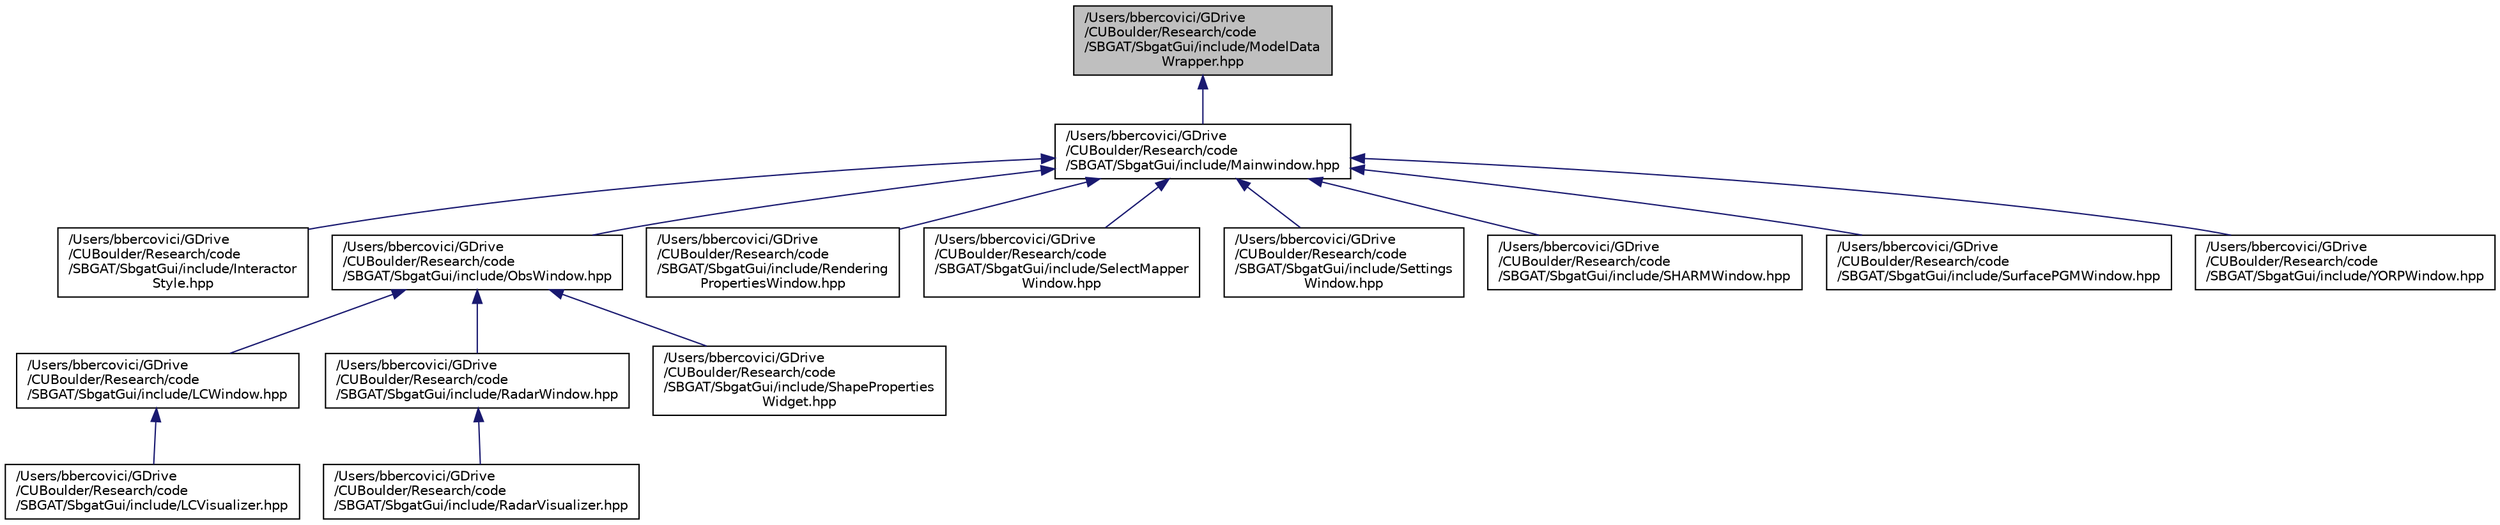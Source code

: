 digraph "/Users/bbercovici/GDrive/CUBoulder/Research/code/SBGAT/SbgatGui/include/ModelDataWrapper.hpp"
{
  edge [fontname="Helvetica",fontsize="10",labelfontname="Helvetica",labelfontsize="10"];
  node [fontname="Helvetica",fontsize="10",shape=record];
  Node7 [label="/Users/bbercovici/GDrive\l/CUBoulder/Research/code\l/SBGAT/SbgatGui/include/ModelData\lWrapper.hpp",height=0.2,width=0.4,color="black", fillcolor="grey75", style="filled", fontcolor="black"];
  Node7 -> Node8 [dir="back",color="midnightblue",fontsize="10",style="solid",fontname="Helvetica"];
  Node8 [label="/Users/bbercovici/GDrive\l/CUBoulder/Research/code\l/SBGAT/SbgatGui/include/Mainwindow.hpp",height=0.2,width=0.4,color="black", fillcolor="white", style="filled",URL="$_mainwindow_8hpp.html",tooltip="Stores definition of the Mainwindow class. "];
  Node8 -> Node9 [dir="back",color="midnightblue",fontsize="10",style="solid",fontname="Helvetica"];
  Node9 [label="/Users/bbercovici/GDrive\l/CUBoulder/Research/code\l/SBGAT/SbgatGui/include/Interactor\lStyle.hpp",height=0.2,width=0.4,color="black", fillcolor="white", style="filled",URL="$_interactor_style_8hpp.html"];
  Node8 -> Node10 [dir="back",color="midnightblue",fontsize="10",style="solid",fontname="Helvetica"];
  Node10 [label="/Users/bbercovici/GDrive\l/CUBoulder/Research/code\l/SBGAT/SbgatGui/include/ObsWindow.hpp",height=0.2,width=0.4,color="black", fillcolor="white", style="filled",URL="$_obs_window_8hpp.html"];
  Node10 -> Node11 [dir="back",color="midnightblue",fontsize="10",style="solid",fontname="Helvetica"];
  Node11 [label="/Users/bbercovici/GDrive\l/CUBoulder/Research/code\l/SBGAT/SbgatGui/include/LCWindow.hpp",height=0.2,width=0.4,color="black", fillcolor="white", style="filled",URL="$_l_c_window_8hpp.html"];
  Node11 -> Node12 [dir="back",color="midnightblue",fontsize="10",style="solid",fontname="Helvetica"];
  Node12 [label="/Users/bbercovici/GDrive\l/CUBoulder/Research/code\l/SBGAT/SbgatGui/include/LCVisualizer.hpp",height=0.2,width=0.4,color="black", fillcolor="white", style="filled",URL="$_l_c_visualizer_8hpp.html"];
  Node10 -> Node13 [dir="back",color="midnightblue",fontsize="10",style="solid",fontname="Helvetica"];
  Node13 [label="/Users/bbercovici/GDrive\l/CUBoulder/Research/code\l/SBGAT/SbgatGui/include/RadarWindow.hpp",height=0.2,width=0.4,color="black", fillcolor="white", style="filled",URL="$_radar_window_8hpp.html"];
  Node13 -> Node14 [dir="back",color="midnightblue",fontsize="10",style="solid",fontname="Helvetica"];
  Node14 [label="/Users/bbercovici/GDrive\l/CUBoulder/Research/code\l/SBGAT/SbgatGui/include/RadarVisualizer.hpp",height=0.2,width=0.4,color="black", fillcolor="white", style="filled",URL="$_radar_visualizer_8hpp.html"];
  Node10 -> Node15 [dir="back",color="midnightblue",fontsize="10",style="solid",fontname="Helvetica"];
  Node15 [label="/Users/bbercovici/GDrive\l/CUBoulder/Research/code\l/SBGAT/SbgatGui/include/ShapeProperties\lWidget.hpp",height=0.2,width=0.4,color="black", fillcolor="white", style="filled",URL="$_shape_properties_widget_8hpp.html"];
  Node8 -> Node16 [dir="back",color="midnightblue",fontsize="10",style="solid",fontname="Helvetica"];
  Node16 [label="/Users/bbercovici/GDrive\l/CUBoulder/Research/code\l/SBGAT/SbgatGui/include/Rendering\lPropertiesWindow.hpp",height=0.2,width=0.4,color="black", fillcolor="white", style="filled",URL="$_rendering_properties_window_8hpp.html"];
  Node8 -> Node17 [dir="back",color="midnightblue",fontsize="10",style="solid",fontname="Helvetica"];
  Node17 [label="/Users/bbercovici/GDrive\l/CUBoulder/Research/code\l/SBGAT/SbgatGui/include/SelectMapper\lWindow.hpp",height=0.2,width=0.4,color="black", fillcolor="white", style="filled",URL="$_select_mapper_window_8hpp.html"];
  Node8 -> Node18 [dir="back",color="midnightblue",fontsize="10",style="solid",fontname="Helvetica"];
  Node18 [label="/Users/bbercovici/GDrive\l/CUBoulder/Research/code\l/SBGAT/SbgatGui/include/Settings\lWindow.hpp",height=0.2,width=0.4,color="black", fillcolor="white", style="filled",URL="$_settings_window_8hpp.html"];
  Node8 -> Node19 [dir="back",color="midnightblue",fontsize="10",style="solid",fontname="Helvetica"];
  Node19 [label="/Users/bbercovici/GDrive\l/CUBoulder/Research/code\l/SBGAT/SbgatGui/include/SHARMWindow.hpp",height=0.2,width=0.4,color="black", fillcolor="white", style="filled",URL="$_s_h_a_r_m_window_8hpp.html"];
  Node8 -> Node20 [dir="back",color="midnightblue",fontsize="10",style="solid",fontname="Helvetica"];
  Node20 [label="/Users/bbercovici/GDrive\l/CUBoulder/Research/code\l/SBGAT/SbgatGui/include/SurfacePGMWindow.hpp",height=0.2,width=0.4,color="black", fillcolor="white", style="filled",URL="$_surface_p_g_m_window_8hpp.html"];
  Node8 -> Node21 [dir="back",color="midnightblue",fontsize="10",style="solid",fontname="Helvetica"];
  Node21 [label="/Users/bbercovici/GDrive\l/CUBoulder/Research/code\l/SBGAT/SbgatGui/include/YORPWindow.hpp",height=0.2,width=0.4,color="black", fillcolor="white", style="filled",URL="$_y_o_r_p_window_8hpp.html"];
}
